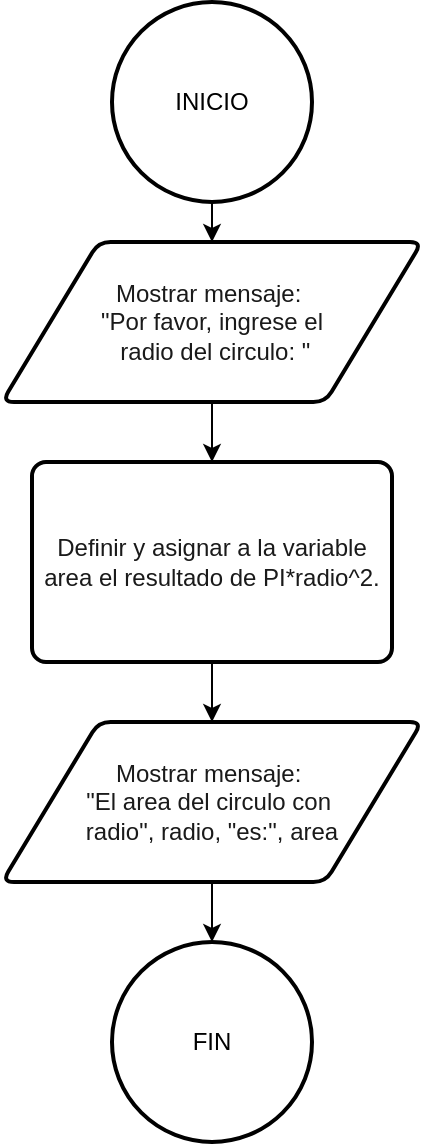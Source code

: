 <mxfile version="26.2.14">
  <diagram name="Página-1" id="5x9XDhcGxlXRKqn8Yzqd">
    <mxGraphModel dx="1026" dy="516" grid="1" gridSize="10" guides="1" tooltips="1" connect="1" arrows="1" fold="1" page="1" pageScale="1" pageWidth="827" pageHeight="1169" math="0" shadow="0">
      <root>
        <mxCell id="0" />
        <mxCell id="1" parent="0" />
        <mxCell id="n366VSGjI_HjgEOfrgP5-9" style="edgeStyle=orthogonalEdgeStyle;rounded=0;orthogonalLoop=1;jettySize=auto;html=1;exitX=0.5;exitY=1;exitDx=0;exitDy=0;exitPerimeter=0;entryX=0.5;entryY=0;entryDx=0;entryDy=0;" edge="1" parent="1" source="n366VSGjI_HjgEOfrgP5-2" target="n366VSGjI_HjgEOfrgP5-4">
          <mxGeometry relative="1" as="geometry" />
        </mxCell>
        <mxCell id="n366VSGjI_HjgEOfrgP5-2" value="INICIO" style="strokeWidth=2;html=1;shape=mxgraph.flowchart.start_2;whiteSpace=wrap;" vertex="1" parent="1">
          <mxGeometry x="363" y="40" width="100" height="100" as="geometry" />
        </mxCell>
        <mxCell id="n366VSGjI_HjgEOfrgP5-3" value="FIN" style="strokeWidth=2;html=1;shape=mxgraph.flowchart.start_2;whiteSpace=wrap;" vertex="1" parent="1">
          <mxGeometry x="363" y="510" width="100" height="100" as="geometry" />
        </mxCell>
        <mxCell id="n366VSGjI_HjgEOfrgP5-10" style="edgeStyle=orthogonalEdgeStyle;rounded=0;orthogonalLoop=1;jettySize=auto;html=1;exitX=0.5;exitY=1;exitDx=0;exitDy=0;entryX=0.5;entryY=0;entryDx=0;entryDy=0;" edge="1" parent="1" source="n366VSGjI_HjgEOfrgP5-4" target="n366VSGjI_HjgEOfrgP5-6">
          <mxGeometry relative="1" as="geometry" />
        </mxCell>
        <mxCell id="n366VSGjI_HjgEOfrgP5-4" value="&lt;span style=&quot;color: rgb(26, 26, 26);&quot;&gt;Mostrar mensaje:&amp;nbsp;&lt;/span&gt;&lt;div&gt;&lt;span style=&quot;color: rgb(26, 26, 26);&quot;&gt;&quot;Por favor, ingrese el&lt;/span&gt;&lt;/div&gt;&lt;div&gt;&lt;span style=&quot;color: rgb(26, 26, 26);&quot;&gt;&amp;nbsp;radio del circulo: &quot;&lt;/span&gt;&lt;/div&gt;" style="shape=parallelogram;html=1;strokeWidth=2;perimeter=parallelogramPerimeter;whiteSpace=wrap;rounded=1;arcSize=12;size=0.23;flipH=1;flipV=1;container=1;" vertex="1" parent="1">
          <mxGeometry x="308" y="160" width="210" height="80" as="geometry" />
        </mxCell>
        <mxCell id="n366VSGjI_HjgEOfrgP5-11" style="edgeStyle=orthogonalEdgeStyle;rounded=0;orthogonalLoop=1;jettySize=auto;html=1;exitX=0.5;exitY=1;exitDx=0;exitDy=0;entryX=0.5;entryY=0;entryDx=0;entryDy=0;" edge="1" parent="1" source="n366VSGjI_HjgEOfrgP5-6" target="n366VSGjI_HjgEOfrgP5-8">
          <mxGeometry relative="1" as="geometry" />
        </mxCell>
        <mxCell id="n366VSGjI_HjgEOfrgP5-6" value="&lt;span style=&quot;color: rgb(26, 26, 26);&quot;&gt;Definir y asignar a la variable area el resultado de PI*radio^2.&lt;/span&gt;" style="rounded=1;whiteSpace=wrap;html=1;absoluteArcSize=1;arcSize=14;strokeWidth=2;" vertex="1" parent="1">
          <mxGeometry x="323" y="270" width="180" height="100" as="geometry" />
        </mxCell>
        <mxCell id="n366VSGjI_HjgEOfrgP5-8" value="&lt;span style=&quot;color: rgb(26, 26, 26);&quot;&gt;Mostrar mensaje:&amp;nbsp;&lt;/span&gt;&lt;div&gt;&lt;span style=&quot;color: rgb(26, 26, 26);&quot;&gt;&quot;El area del circulo con&amp;nbsp;&lt;/span&gt;&lt;/div&gt;&lt;div&gt;&lt;span style=&quot;color: rgb(26, 26, 26);&quot;&gt;radio&quot;, radio, &quot;es:&quot;, area&lt;/span&gt;&lt;/div&gt;" style="shape=parallelogram;html=1;strokeWidth=2;perimeter=parallelogramPerimeter;whiteSpace=wrap;rounded=1;arcSize=12;size=0.23;flipH=1;flipV=1;container=1;" vertex="1" parent="1">
          <mxGeometry x="308" y="400" width="210" height="80" as="geometry" />
        </mxCell>
        <mxCell id="n366VSGjI_HjgEOfrgP5-12" style="edgeStyle=orthogonalEdgeStyle;rounded=0;orthogonalLoop=1;jettySize=auto;html=1;exitX=0.5;exitY=1;exitDx=0;exitDy=0;entryX=0.5;entryY=0;entryDx=0;entryDy=0;entryPerimeter=0;" edge="1" parent="1" source="n366VSGjI_HjgEOfrgP5-8" target="n366VSGjI_HjgEOfrgP5-3">
          <mxGeometry relative="1" as="geometry" />
        </mxCell>
      </root>
    </mxGraphModel>
  </diagram>
</mxfile>
